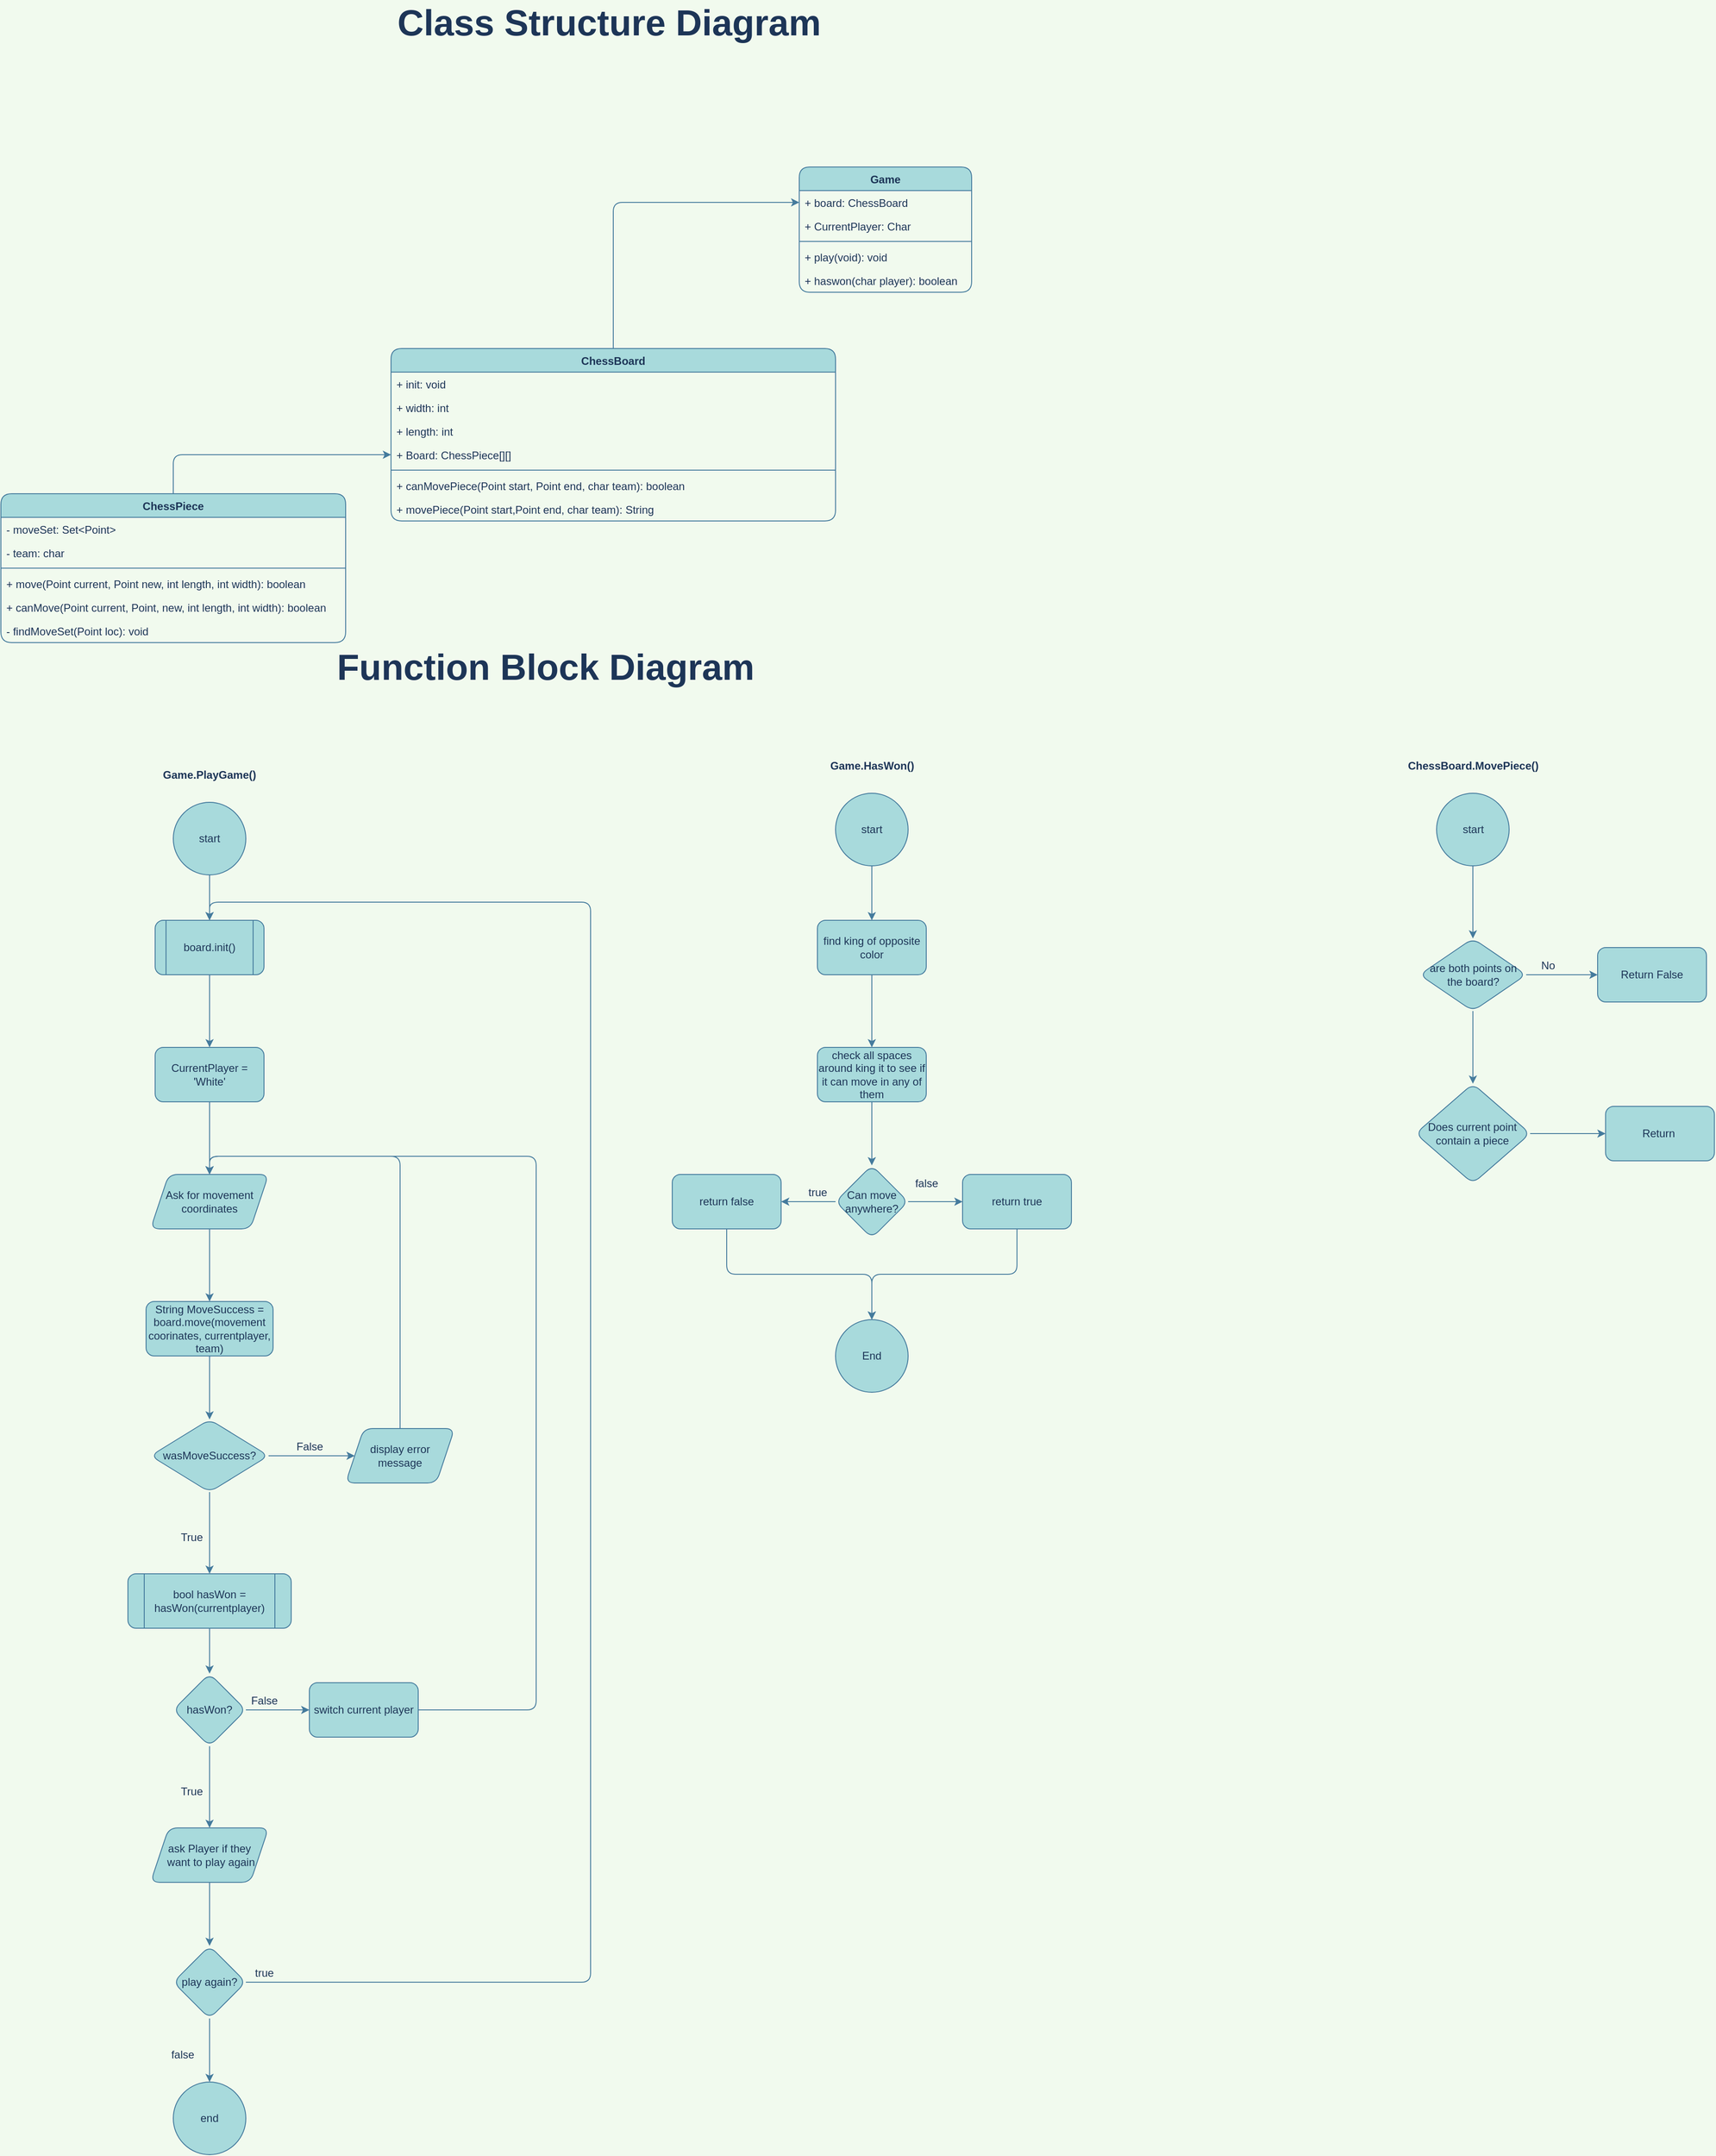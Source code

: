 <mxfile version="14.0.1" type="device"><diagram id="0yg-LDssdBnAqDYPHgwQ" name="Page-1"><mxGraphModel dx="1632" dy="1575" grid="1" gridSize="10" guides="1" tooltips="1" connect="1" arrows="1" fold="1" page="1" pageScale="1" pageWidth="850" pageHeight="1100" background="#F1FAEE" math="0" shadow="0"><root><mxCell id="0"/><mxCell id="1" parent="0"/><mxCell id="N5NyZU52pwDnCuKUWmXd-17" style="edgeStyle=orthogonalEdgeStyle;orthogonalLoop=1;jettySize=auto;html=1;exitX=0.5;exitY=0;exitDx=0;exitDy=0;entryX=0;entryY=0.5;entryDx=0;entryDy=0;strokeColor=#457B9D;fontColor=#1D3557;labelBackgroundColor=#F1FAEE;" parent="1" source="N5NyZU52pwDnCuKUWmXd-1" target="N5NyZU52pwDnCuKUWmXd-14" edge="1"><mxGeometry relative="1" as="geometry"/></mxCell><mxCell id="N5NyZU52pwDnCuKUWmXd-1" value="ChessBoard" style="swimlane;fontStyle=1;align=center;verticalAlign=top;childLayout=stackLayout;horizontal=1;startSize=26;horizontalStack=0;resizeParent=1;resizeParentMax=0;resizeLast=0;collapsible=1;marginBottom=0;fillColor=#A8DADC;strokeColor=#457B9D;fontColor=#1D3557;rounded=1;" parent="1" vertex="1"><mxGeometry x="200" y="80" width="490" height="190" as="geometry"><mxRectangle x="200" y="80" width="110" height="26" as="alternateBounds"/></mxGeometry></mxCell><mxCell id="N5NyZU52pwDnCuKUWmXd-20" value="+ init: void" style="text;strokeColor=none;fillColor=none;align=left;verticalAlign=top;spacingLeft=4;spacingRight=4;overflow=hidden;rotatable=0;points=[[0,0.5],[1,0.5]];portConstraint=eastwest;fontColor=#1D3557;rounded=1;" parent="N5NyZU52pwDnCuKUWmXd-1" vertex="1"><mxGeometry y="26" width="490" height="26" as="geometry"/></mxCell><mxCell id="N5NyZU52pwDnCuKUWmXd-95" value="+ width: int" style="text;strokeColor=none;fillColor=none;align=left;verticalAlign=top;spacingLeft=4;spacingRight=4;overflow=hidden;rotatable=0;points=[[0,0.5],[1,0.5]];portConstraint=eastwest;fontColor=#1D3557;rounded=1;" parent="N5NyZU52pwDnCuKUWmXd-1" vertex="1"><mxGeometry y="52" width="490" height="26" as="geometry"/></mxCell><mxCell id="N5NyZU52pwDnCuKUWmXd-94" value="+ length: int" style="text;strokeColor=none;fillColor=none;align=left;verticalAlign=top;spacingLeft=4;spacingRight=4;overflow=hidden;rotatable=0;points=[[0,0.5],[1,0.5]];portConstraint=eastwest;fontColor=#1D3557;rounded=1;" parent="N5NyZU52pwDnCuKUWmXd-1" vertex="1"><mxGeometry y="78" width="490" height="26" as="geometry"/></mxCell><mxCell id="N5NyZU52pwDnCuKUWmXd-2" value="+ Board: ChessPiece[][]" style="text;strokeColor=none;fillColor=none;align=left;verticalAlign=top;spacingLeft=4;spacingRight=4;overflow=hidden;rotatable=0;points=[[0,0.5],[1,0.5]];portConstraint=eastwest;fontColor=#1D3557;rounded=1;" parent="N5NyZU52pwDnCuKUWmXd-1" vertex="1"><mxGeometry y="104" width="490" height="26" as="geometry"/></mxCell><mxCell id="N5NyZU52pwDnCuKUWmXd-3" value="" style="line;strokeWidth=1;fillColor=none;align=left;verticalAlign=middle;spacingTop=-1;spacingLeft=3;spacingRight=3;rotatable=0;labelPosition=right;points=[];portConstraint=eastwest;strokeColor=#457B9D;fontColor=#1D3557;labelBackgroundColor=#F1FAEE;rounded=1;" parent="N5NyZU52pwDnCuKUWmXd-1" vertex="1"><mxGeometry y="130" width="490" height="8" as="geometry"/></mxCell><mxCell id="Oz-8v5HCfCvrD8FFeEX--1" value="+ canMovePiece(Point start, Point end, char team): boolean" style="text;strokeColor=none;fillColor=none;align=left;verticalAlign=top;spacingLeft=4;spacingRight=4;overflow=hidden;rotatable=0;points=[[0,0.5],[1,0.5]];portConstraint=eastwest;fontColor=#1D3557;rounded=1;" vertex="1" parent="N5NyZU52pwDnCuKUWmXd-1"><mxGeometry y="138" width="490" height="26" as="geometry"/></mxCell><mxCell id="N5NyZU52pwDnCuKUWmXd-4" value="+ movePiece(Point start,Point end, char team): String" style="text;strokeColor=none;fillColor=none;align=left;verticalAlign=top;spacingLeft=4;spacingRight=4;overflow=hidden;rotatable=0;points=[[0,0.5],[1,0.5]];portConstraint=eastwest;fontColor=#1D3557;rounded=1;" parent="N5NyZU52pwDnCuKUWmXd-1" vertex="1"><mxGeometry y="164" width="490" height="26" as="geometry"/></mxCell><mxCell id="N5NyZU52pwDnCuKUWmXd-12" style="edgeStyle=orthogonalEdgeStyle;orthogonalLoop=1;jettySize=auto;html=1;exitX=0.5;exitY=0;exitDx=0;exitDy=0;entryX=0;entryY=0.5;entryDx=0;entryDy=0;strokeColor=#457B9D;fontColor=#1D3557;labelBackgroundColor=#F1FAEE;" parent="1" source="N5NyZU52pwDnCuKUWmXd-7" target="N5NyZU52pwDnCuKUWmXd-2" edge="1"><mxGeometry relative="1" as="geometry"/></mxCell><mxCell id="N5NyZU52pwDnCuKUWmXd-7" value="ChessPiece" style="swimlane;fontStyle=1;align=center;verticalAlign=top;childLayout=stackLayout;horizontal=1;startSize=26;horizontalStack=0;resizeParent=1;resizeParentMax=0;resizeLast=0;collapsible=1;marginBottom=0;fillColor=#A8DADC;strokeColor=#457B9D;fontColor=#1D3557;rounded=1;" parent="1" vertex="1"><mxGeometry x="-230" y="240" width="380" height="164" as="geometry"><mxRectangle x="-100" y="240" width="100" height="26" as="alternateBounds"/></mxGeometry></mxCell><mxCell id="N5NyZU52pwDnCuKUWmXd-98" value="- moveSet: Set&lt;Point&gt;" style="text;strokeColor=none;fillColor=none;align=left;verticalAlign=top;spacingLeft=4;spacingRight=4;overflow=hidden;rotatable=0;points=[[0,0.5],[1,0.5]];portConstraint=eastwest;fontColor=#1D3557;rounded=1;" parent="N5NyZU52pwDnCuKUWmXd-7" vertex="1"><mxGeometry y="26" width="380" height="26" as="geometry"/></mxCell><mxCell id="N5NyZU52pwDnCuKUWmXd-8" value="- team: char" style="text;strokeColor=none;fillColor=none;align=left;verticalAlign=top;spacingLeft=4;spacingRight=4;overflow=hidden;rotatable=0;points=[[0,0.5],[1,0.5]];portConstraint=eastwest;fontColor=#1D3557;rounded=1;" parent="N5NyZU52pwDnCuKUWmXd-7" vertex="1"><mxGeometry y="52" width="380" height="26" as="geometry"/></mxCell><mxCell id="N5NyZU52pwDnCuKUWmXd-9" value="" style="line;strokeWidth=1;fillColor=none;align=left;verticalAlign=middle;spacingTop=-1;spacingLeft=3;spacingRight=3;rotatable=0;labelPosition=right;points=[];portConstraint=eastwest;strokeColor=#457B9D;fontColor=#1D3557;labelBackgroundColor=#F1FAEE;rounded=1;" parent="N5NyZU52pwDnCuKUWmXd-7" vertex="1"><mxGeometry y="78" width="380" height="8" as="geometry"/></mxCell><mxCell id="N5NyZU52pwDnCuKUWmXd-10" value="+ move(Point current, Point new, int length, int width): boolean" style="text;strokeColor=none;fillColor=none;align=left;verticalAlign=top;spacingLeft=4;spacingRight=4;overflow=hidden;rotatable=0;points=[[0,0.5],[1,0.5]];portConstraint=eastwest;fontColor=#1D3557;rounded=1;" parent="N5NyZU52pwDnCuKUWmXd-7" vertex="1"><mxGeometry y="86" width="380" height="26" as="geometry"/></mxCell><mxCell id="Oz-8v5HCfCvrD8FFeEX--2" value="+ canMove(Point current, Point, new, int length, int width): boolean" style="text;strokeColor=none;fillColor=none;align=left;verticalAlign=top;spacingLeft=4;spacingRight=4;overflow=hidden;rotatable=0;points=[[0,0.5],[1,0.5]];portConstraint=eastwest;fontColor=#1D3557;rounded=1;" vertex="1" parent="N5NyZU52pwDnCuKUWmXd-7"><mxGeometry y="112" width="380" height="26" as="geometry"/></mxCell><mxCell id="N5NyZU52pwDnCuKUWmXd-99" value="- findMoveSet(Point loc): void" style="text;strokeColor=none;fillColor=none;align=left;verticalAlign=top;spacingLeft=4;spacingRight=4;overflow=hidden;rotatable=0;points=[[0,0.5],[1,0.5]];portConstraint=eastwest;fontColor=#1D3557;rounded=1;" parent="N5NyZU52pwDnCuKUWmXd-7" vertex="1"><mxGeometry y="138" width="380" height="26" as="geometry"/></mxCell><mxCell id="N5NyZU52pwDnCuKUWmXd-13" value="Game" style="swimlane;fontStyle=1;align=center;verticalAlign=top;childLayout=stackLayout;horizontal=1;startSize=26;horizontalStack=0;resizeParent=1;resizeParentMax=0;resizeLast=0;collapsible=1;marginBottom=0;fillColor=#A8DADC;strokeColor=#457B9D;fontColor=#1D3557;rounded=1;" parent="1" vertex="1"><mxGeometry x="650" y="-120" width="190" height="138" as="geometry"><mxRectangle x="650" y="-120" width="70" height="26" as="alternateBounds"/></mxGeometry></mxCell><mxCell id="N5NyZU52pwDnCuKUWmXd-14" value="+ board: ChessBoard" style="text;strokeColor=none;fillColor=none;align=left;verticalAlign=top;spacingLeft=4;spacingRight=4;overflow=hidden;rotatable=0;points=[[0,0.5],[1,0.5]];portConstraint=eastwest;fontColor=#1D3557;rounded=1;" parent="N5NyZU52pwDnCuKUWmXd-13" vertex="1"><mxGeometry y="26" width="190" height="26" as="geometry"/></mxCell><mxCell id="N5NyZU52pwDnCuKUWmXd-18" value="+ CurrentPlayer: Char" style="text;strokeColor=none;fillColor=none;align=left;verticalAlign=top;spacingLeft=4;spacingRight=4;overflow=hidden;rotatable=0;points=[[0,0.5],[1,0.5]];portConstraint=eastwest;fontColor=#1D3557;rounded=1;" parent="N5NyZU52pwDnCuKUWmXd-13" vertex="1"><mxGeometry y="52" width="190" height="26" as="geometry"/></mxCell><mxCell id="N5NyZU52pwDnCuKUWmXd-15" value="" style="line;strokeWidth=1;fillColor=none;align=left;verticalAlign=middle;spacingTop=-1;spacingLeft=3;spacingRight=3;rotatable=0;labelPosition=right;points=[];portConstraint=eastwest;strokeColor=#457B9D;fontColor=#1D3557;labelBackgroundColor=#F1FAEE;rounded=1;" parent="N5NyZU52pwDnCuKUWmXd-13" vertex="1"><mxGeometry y="78" width="190" height="8" as="geometry"/></mxCell><mxCell id="N5NyZU52pwDnCuKUWmXd-16" value="+ play(void): void" style="text;strokeColor=none;fillColor=none;align=left;verticalAlign=top;spacingLeft=4;spacingRight=4;overflow=hidden;rotatable=0;points=[[0,0.5],[1,0.5]];portConstraint=eastwest;fontColor=#1D3557;rounded=1;" parent="N5NyZU52pwDnCuKUWmXd-13" vertex="1"><mxGeometry y="86" width="190" height="26" as="geometry"/></mxCell><mxCell id="N5NyZU52pwDnCuKUWmXd-19" value="+ haswon(char player): boolean " style="text;strokeColor=none;fillColor=none;align=left;verticalAlign=top;spacingLeft=4;spacingRight=4;overflow=hidden;rotatable=0;points=[[0,0.5],[1,0.5]];portConstraint=eastwest;fontColor=#1D3557;rounded=1;" parent="N5NyZU52pwDnCuKUWmXd-13" vertex="1"><mxGeometry y="112" width="190" height="26" as="geometry"/></mxCell><mxCell id="N5NyZU52pwDnCuKUWmXd-21" value="&lt;b&gt;&lt;font style=&quot;font-size: 40px&quot;&gt;Class Structure Diagram&lt;/font&gt;&lt;/b&gt;" style="text;html=1;align=center;verticalAlign=middle;resizable=0;points=[];autosize=1;fontColor=#1D3557;rounded=1;" parent="1" vertex="1"><mxGeometry x="200" y="-295" width="480" height="30" as="geometry"/></mxCell><mxCell id="N5NyZU52pwDnCuKUWmXd-22" value="&lt;font style=&quot;font-size: 40px&quot;&gt;&lt;b&gt;Function Block Diagram&lt;/b&gt;&lt;/font&gt;" style="text;html=1;align=center;verticalAlign=middle;resizable=0;points=[];autosize=1;fontColor=#1D3557;rounded=1;" parent="1" vertex="1"><mxGeometry x="130" y="415" width="480" height="30" as="geometry"/></mxCell><mxCell id="N5NyZU52pwDnCuKUWmXd-23" value="&lt;b&gt;Game.PlayGame()&lt;/b&gt;" style="text;html=1;strokeColor=none;fillColor=none;align=center;verticalAlign=middle;whiteSpace=wrap;fontColor=#1D3557;rounded=1;" parent="1" vertex="1"><mxGeometry x="-35" y="540" width="70" height="20" as="geometry"/></mxCell><mxCell id="N5NyZU52pwDnCuKUWmXd-27" value="" style="edgeStyle=orthogonalEdgeStyle;orthogonalLoop=1;jettySize=auto;html=1;strokeColor=#457B9D;fillColor=#A8DADC;fontColor=#1D3557;labelBackgroundColor=#F1FAEE;" parent="1" source="N5NyZU52pwDnCuKUWmXd-24" target="N5NyZU52pwDnCuKUWmXd-26" edge="1"><mxGeometry relative="1" as="geometry"/></mxCell><mxCell id="N5NyZU52pwDnCuKUWmXd-24" value="start" style="ellipse;whiteSpace=wrap;html=1;aspect=fixed;fillColor=#A8DADC;strokeColor=#457B9D;fontColor=#1D3557;rounded=1;" parent="1" vertex="1"><mxGeometry x="-40" y="580" width="80" height="80" as="geometry"/></mxCell><mxCell id="N5NyZU52pwDnCuKUWmXd-29" value="" style="edgeStyle=orthogonalEdgeStyle;orthogonalLoop=1;jettySize=auto;html=1;strokeColor=#457B9D;fillColor=#A8DADC;fontColor=#1D3557;labelBackgroundColor=#F1FAEE;" parent="1" source="N5NyZU52pwDnCuKUWmXd-26" target="N5NyZU52pwDnCuKUWmXd-28" edge="1"><mxGeometry relative="1" as="geometry"/></mxCell><mxCell id="N5NyZU52pwDnCuKUWmXd-26" value="board.init()" style="shape=process;whiteSpace=wrap;html=1;backgroundOutline=1;strokeColor=#457B9D;fillColor=#A8DADC;fontColor=#1D3557;rounded=1;" parent="1" vertex="1"><mxGeometry x="-60" y="710" width="120" height="60" as="geometry"/></mxCell><mxCell id="N5NyZU52pwDnCuKUWmXd-32" value="" style="edgeStyle=orthogonalEdgeStyle;orthogonalLoop=1;jettySize=auto;html=1;strokeColor=#457B9D;fillColor=#A8DADC;fontColor=#1D3557;labelBackgroundColor=#F1FAEE;" parent="1" source="N5NyZU52pwDnCuKUWmXd-28" target="N5NyZU52pwDnCuKUWmXd-31" edge="1"><mxGeometry relative="1" as="geometry"/></mxCell><mxCell id="N5NyZU52pwDnCuKUWmXd-28" value="CurrentPlayer = 'White'" style="whiteSpace=wrap;html=1;fontColor=#1D3557;strokeColor=#457B9D;fillColor=#A8DADC;rounded=1;" parent="1" vertex="1"><mxGeometry x="-60" y="850" width="120" height="60" as="geometry"/></mxCell><mxCell id="N5NyZU52pwDnCuKUWmXd-38" value="" style="edgeStyle=orthogonalEdgeStyle;orthogonalLoop=1;jettySize=auto;html=1;strokeColor=#457B9D;fillColor=#A8DADC;fontColor=#1D3557;labelBackgroundColor=#F1FAEE;" parent="1" source="N5NyZU52pwDnCuKUWmXd-31" target="N5NyZU52pwDnCuKUWmXd-37" edge="1"><mxGeometry relative="1" as="geometry"/></mxCell><mxCell id="N5NyZU52pwDnCuKUWmXd-31" value="Ask for movement coordinates" style="shape=parallelogram;perimeter=parallelogramPerimeter;whiteSpace=wrap;html=1;fixedSize=1;fontColor=#1D3557;strokeColor=#457B9D;fillColor=#A8DADC;rounded=1;" parent="1" vertex="1"><mxGeometry x="-65" y="990" width="130" height="60" as="geometry"/></mxCell><mxCell id="N5NyZU52pwDnCuKUWmXd-40" value="" style="edgeStyle=orthogonalEdgeStyle;orthogonalLoop=1;jettySize=auto;html=1;strokeColor=#457B9D;fillColor=#A8DADC;fontColor=#1D3557;labelBackgroundColor=#F1FAEE;" parent="1" source="N5NyZU52pwDnCuKUWmXd-37" target="N5NyZU52pwDnCuKUWmXd-39" edge="1"><mxGeometry relative="1" as="geometry"/></mxCell><mxCell id="N5NyZU52pwDnCuKUWmXd-37" value="String MoveSuccess = board.move(movement coorinates, currentplayer, team)" style="whiteSpace=wrap;html=1;fontColor=#1D3557;strokeColor=#457B9D;fillColor=#A8DADC;rounded=1;" parent="1" vertex="1"><mxGeometry x="-70" y="1130" width="140" height="60" as="geometry"/></mxCell><mxCell id="N5NyZU52pwDnCuKUWmXd-48" value="" style="edgeStyle=orthogonalEdgeStyle;orthogonalLoop=1;jettySize=auto;html=1;strokeColor=#457B9D;fillColor=#A8DADC;fontColor=#1D3557;labelBackgroundColor=#F1FAEE;" parent="1" source="N5NyZU52pwDnCuKUWmXd-39" target="N5NyZU52pwDnCuKUWmXd-47" edge="1"><mxGeometry relative="1" as="geometry"/></mxCell><mxCell id="N5NyZU52pwDnCuKUWmXd-55" value="" style="edgeStyle=orthogonalEdgeStyle;orthogonalLoop=1;jettySize=auto;html=1;strokeColor=#457B9D;fillColor=#A8DADC;fontColor=#1D3557;labelBackgroundColor=#F1FAEE;" parent="1" source="N5NyZU52pwDnCuKUWmXd-39" target="N5NyZU52pwDnCuKUWmXd-54" edge="1"><mxGeometry relative="1" as="geometry"/></mxCell><mxCell id="N5NyZU52pwDnCuKUWmXd-39" value="wasMoveSuccess?" style="rhombus;whiteSpace=wrap;html=1;fontColor=#1D3557;strokeColor=#457B9D;fillColor=#A8DADC;rounded=1;" parent="1" vertex="1"><mxGeometry x="-65" y="1260" width="130" height="80" as="geometry"/></mxCell><mxCell id="N5NyZU52pwDnCuKUWmXd-44" value="True" style="text;html=1;align=center;verticalAlign=middle;resizable=0;points=[];autosize=1;fontColor=#1D3557;rounded=1;" parent="1" vertex="1"><mxGeometry x="-40" y="1380" width="40" height="20" as="geometry"/></mxCell><mxCell id="N5NyZU52pwDnCuKUWmXd-50" value="" style="edgeStyle=orthogonalEdgeStyle;orthogonalLoop=1;jettySize=auto;html=1;strokeColor=#457B9D;fillColor=#A8DADC;fontColor=#1D3557;labelBackgroundColor=#F1FAEE;" parent="1" source="N5NyZU52pwDnCuKUWmXd-47" target="N5NyZU52pwDnCuKUWmXd-49" edge="1"><mxGeometry relative="1" as="geometry"/></mxCell><mxCell id="N5NyZU52pwDnCuKUWmXd-47" value="bool hasWon = hasWon(currentplayer)" style="shape=process;whiteSpace=wrap;html=1;backgroundOutline=1;fontColor=#1D3557;strokeColor=#457B9D;fillColor=#A8DADC;rounded=1;" parent="1" vertex="1"><mxGeometry x="-90" y="1430" width="180" height="60" as="geometry"/></mxCell><mxCell id="N5NyZU52pwDnCuKUWmXd-59" value="" style="edgeStyle=orthogonalEdgeStyle;orthogonalLoop=1;jettySize=auto;html=1;strokeColor=#457B9D;fillColor=#A8DADC;fontColor=#1D3557;labelBackgroundColor=#F1FAEE;" parent="1" source="N5NyZU52pwDnCuKUWmXd-49" target="N5NyZU52pwDnCuKUWmXd-58" edge="1"><mxGeometry relative="1" as="geometry"/></mxCell><mxCell id="N5NyZU52pwDnCuKUWmXd-66" value="" style="edgeStyle=orthogonalEdgeStyle;orthogonalLoop=1;jettySize=auto;html=1;strokeColor=#457B9D;fillColor=#A8DADC;fontColor=#1D3557;labelBackgroundColor=#F1FAEE;" parent="1" source="N5NyZU52pwDnCuKUWmXd-49" target="N5NyZU52pwDnCuKUWmXd-65" edge="1"><mxGeometry relative="1" as="geometry"/></mxCell><mxCell id="N5NyZU52pwDnCuKUWmXd-49" value="hasWon?" style="rhombus;whiteSpace=wrap;html=1;fontColor=#1D3557;strokeColor=#457B9D;fillColor=#A8DADC;rounded=1;" parent="1" vertex="1"><mxGeometry x="-40" y="1540" width="80" height="80" as="geometry"/></mxCell><mxCell id="N5NyZU52pwDnCuKUWmXd-53" value="False" style="text;html=1;align=center;verticalAlign=middle;resizable=0;points=[];autosize=1;fontColor=#1D3557;rounded=1;" parent="1" vertex="1"><mxGeometry x="90" y="1280" width="40" height="20" as="geometry"/></mxCell><mxCell id="N5NyZU52pwDnCuKUWmXd-57" style="edgeStyle=orthogonalEdgeStyle;orthogonalLoop=1;jettySize=auto;html=1;exitX=0.5;exitY=0;exitDx=0;exitDy=0;entryX=0.5;entryY=0;entryDx=0;entryDy=0;strokeColor=#457B9D;fillColor=#A8DADC;fontColor=#1D3557;labelBackgroundColor=#F1FAEE;" parent="1" source="N5NyZU52pwDnCuKUWmXd-54" target="N5NyZU52pwDnCuKUWmXd-31" edge="1"><mxGeometry relative="1" as="geometry"/></mxCell><mxCell id="N5NyZU52pwDnCuKUWmXd-54" value="display error message" style="shape=parallelogram;perimeter=parallelogramPerimeter;whiteSpace=wrap;html=1;fixedSize=1;fontColor=#1D3557;strokeColor=#457B9D;fillColor=#A8DADC;rounded=1;" parent="1" vertex="1"><mxGeometry x="150" y="1270" width="120" height="60" as="geometry"/></mxCell><mxCell id="N5NyZU52pwDnCuKUWmXd-61" style="edgeStyle=orthogonalEdgeStyle;orthogonalLoop=1;jettySize=auto;html=1;exitX=1;exitY=0.5;exitDx=0;exitDy=0;entryX=0.5;entryY=0;entryDx=0;entryDy=0;strokeColor=#457B9D;fillColor=#A8DADC;fontColor=#1D3557;labelBackgroundColor=#F1FAEE;" parent="1" source="N5NyZU52pwDnCuKUWmXd-58" target="N5NyZU52pwDnCuKUWmXd-31" edge="1"><mxGeometry relative="1" as="geometry"><Array as="points"><mxPoint x="360" y="1580"/><mxPoint x="360" y="970"/><mxPoint y="970"/></Array></mxGeometry></mxCell><mxCell id="N5NyZU52pwDnCuKUWmXd-58" value="switch current player" style="whiteSpace=wrap;html=1;fontColor=#1D3557;strokeColor=#457B9D;fillColor=#A8DADC;rounded=1;" parent="1" vertex="1"><mxGeometry x="110" y="1550" width="120" height="60" as="geometry"/></mxCell><mxCell id="N5NyZU52pwDnCuKUWmXd-60" value="False" style="text;html=1;align=center;verticalAlign=middle;resizable=0;points=[];autosize=1;fontColor=#1D3557;rounded=1;" parent="1" vertex="1"><mxGeometry x="40" y="1560" width="40" height="20" as="geometry"/></mxCell><mxCell id="N5NyZU52pwDnCuKUWmXd-64" value="True" style="text;html=1;align=center;verticalAlign=middle;resizable=0;points=[];autosize=1;fontColor=#1D3557;rounded=1;" parent="1" vertex="1"><mxGeometry x="-40" y="1660" width="40" height="20" as="geometry"/></mxCell><mxCell id="N5NyZU52pwDnCuKUWmXd-68" value="" style="edgeStyle=orthogonalEdgeStyle;orthogonalLoop=1;jettySize=auto;html=1;strokeColor=#457B9D;fillColor=#A8DADC;fontColor=#1D3557;labelBackgroundColor=#F1FAEE;" parent="1" source="N5NyZU52pwDnCuKUWmXd-65" target="N5NyZU52pwDnCuKUWmXd-67" edge="1"><mxGeometry relative="1" as="geometry"/></mxCell><mxCell id="N5NyZU52pwDnCuKUWmXd-65" value="ask Player if they&lt;br&gt;&amp;nbsp;want to play again" style="shape=parallelogram;perimeter=parallelogramPerimeter;whiteSpace=wrap;html=1;fixedSize=1;fontColor=#1D3557;strokeColor=#457B9D;fillColor=#A8DADC;rounded=1;" parent="1" vertex="1"><mxGeometry x="-65" y="1710" width="130" height="60" as="geometry"/></mxCell><mxCell id="N5NyZU52pwDnCuKUWmXd-70" style="edgeStyle=orthogonalEdgeStyle;orthogonalLoop=1;jettySize=auto;html=1;entryX=0.5;entryY=0;entryDx=0;entryDy=0;strokeColor=#457B9D;fillColor=#A8DADC;fontColor=#1D3557;labelBackgroundColor=#F1FAEE;" parent="1" source="N5NyZU52pwDnCuKUWmXd-67" target="N5NyZU52pwDnCuKUWmXd-26" edge="1"><mxGeometry relative="1" as="geometry"><Array as="points"><mxPoint x="420" y="1880"/><mxPoint x="420" y="690"/><mxPoint y="690"/></Array></mxGeometry></mxCell><mxCell id="N5NyZU52pwDnCuKUWmXd-73" value="" style="edgeStyle=orthogonalEdgeStyle;orthogonalLoop=1;jettySize=auto;html=1;strokeColor=#457B9D;fillColor=#A8DADC;fontColor=#1D3557;labelBackgroundColor=#F1FAEE;" parent="1" source="N5NyZU52pwDnCuKUWmXd-67" target="N5NyZU52pwDnCuKUWmXd-72" edge="1"><mxGeometry relative="1" as="geometry"/></mxCell><mxCell id="N5NyZU52pwDnCuKUWmXd-67" value="play again?" style="rhombus;whiteSpace=wrap;html=1;fontColor=#1D3557;strokeColor=#457B9D;fillColor=#A8DADC;rounded=1;" parent="1" vertex="1"><mxGeometry x="-40" y="1840" width="80" height="80" as="geometry"/></mxCell><mxCell id="N5NyZU52pwDnCuKUWmXd-71" value="true" style="text;html=1;align=center;verticalAlign=middle;resizable=0;points=[];autosize=1;fontColor=#1D3557;rounded=1;" parent="1" vertex="1"><mxGeometry x="40" y="1860" width="40" height="20" as="geometry"/></mxCell><mxCell id="N5NyZU52pwDnCuKUWmXd-72" value="end" style="ellipse;whiteSpace=wrap;html=1;aspect=fixed;strokeColor=#457B9D;fillColor=#A8DADC;fontColor=#1D3557;rounded=1;" parent="1" vertex="1"><mxGeometry x="-40" y="1990" width="80" height="80" as="geometry"/></mxCell><mxCell id="N5NyZU52pwDnCuKUWmXd-74" value="false" style="text;html=1;align=center;verticalAlign=middle;resizable=0;points=[];autosize=1;fontColor=#1D3557;rounded=1;" parent="1" vertex="1"><mxGeometry x="-50" y="1950" width="40" height="20" as="geometry"/></mxCell><mxCell id="N5NyZU52pwDnCuKUWmXd-75" value="&lt;b&gt;Game.HasWon()&lt;br&gt;&lt;/b&gt;" style="text;html=1;strokeColor=none;fillColor=none;align=center;verticalAlign=middle;whiteSpace=wrap;fontColor=#1D3557;rounded=1;" parent="1" vertex="1"><mxGeometry x="687.5" y="530" width="85" height="20" as="geometry"/></mxCell><mxCell id="N5NyZU52pwDnCuKUWmXd-78" value="" style="edgeStyle=orthogonalEdgeStyle;orthogonalLoop=1;jettySize=auto;html=1;strokeColor=#457B9D;fillColor=#A8DADC;fontColor=#1D3557;labelBackgroundColor=#F1FAEE;" parent="1" source="N5NyZU52pwDnCuKUWmXd-76" target="N5NyZU52pwDnCuKUWmXd-77" edge="1"><mxGeometry relative="1" as="geometry"/></mxCell><mxCell id="N5NyZU52pwDnCuKUWmXd-76" value="start" style="ellipse;whiteSpace=wrap;html=1;aspect=fixed;fillColor=#A8DADC;strokeColor=#457B9D;fontColor=#1D3557;rounded=1;" parent="1" vertex="1"><mxGeometry x="690" y="570" width="80" height="80" as="geometry"/></mxCell><mxCell id="N5NyZU52pwDnCuKUWmXd-80" value="" style="edgeStyle=orthogonalEdgeStyle;orthogonalLoop=1;jettySize=auto;html=1;strokeColor=#457B9D;fillColor=#A8DADC;fontColor=#1D3557;labelBackgroundColor=#F1FAEE;" parent="1" source="N5NyZU52pwDnCuKUWmXd-77" target="N5NyZU52pwDnCuKUWmXd-79" edge="1"><mxGeometry relative="1" as="geometry"/></mxCell><mxCell id="N5NyZU52pwDnCuKUWmXd-77" value="find king of opposite color" style="whiteSpace=wrap;html=1;fontColor=#1D3557;strokeColor=#457B9D;fillColor=#A8DADC;rounded=1;" parent="1" vertex="1"><mxGeometry x="670" y="710" width="120" height="60" as="geometry"/></mxCell><mxCell id="N5NyZU52pwDnCuKUWmXd-84" value="" style="edgeStyle=orthogonalEdgeStyle;orthogonalLoop=1;jettySize=auto;html=1;strokeColor=#457B9D;fillColor=#A8DADC;fontColor=#1D3557;labelBackgroundColor=#F1FAEE;" parent="1" source="N5NyZU52pwDnCuKUWmXd-79" target="N5NyZU52pwDnCuKUWmXd-83" edge="1"><mxGeometry relative="1" as="geometry"/></mxCell><mxCell id="N5NyZU52pwDnCuKUWmXd-79" value="check all spaces around king it to see if it can move in any of them" style="whiteSpace=wrap;html=1;fontColor=#1D3557;strokeColor=#457B9D;fillColor=#A8DADC;rounded=1;" parent="1" vertex="1"><mxGeometry x="670" y="850" width="120" height="60" as="geometry"/></mxCell><mxCell id="N5NyZU52pwDnCuKUWmXd-86" value="" style="edgeStyle=orthogonalEdgeStyle;orthogonalLoop=1;jettySize=auto;html=1;strokeColor=#457B9D;fillColor=#A8DADC;fontColor=#1D3557;labelBackgroundColor=#F1FAEE;" parent="1" source="N5NyZU52pwDnCuKUWmXd-83" target="N5NyZU52pwDnCuKUWmXd-85" edge="1"><mxGeometry relative="1" as="geometry"/></mxCell><mxCell id="N5NyZU52pwDnCuKUWmXd-88" value="" style="edgeStyle=orthogonalEdgeStyle;orthogonalLoop=1;jettySize=auto;html=1;strokeColor=#457B9D;fillColor=#A8DADC;fontColor=#1D3557;labelBackgroundColor=#F1FAEE;" parent="1" source="N5NyZU52pwDnCuKUWmXd-83" target="N5NyZU52pwDnCuKUWmXd-87" edge="1"><mxGeometry relative="1" as="geometry"/></mxCell><mxCell id="N5NyZU52pwDnCuKUWmXd-83" value="Can move anywhere?" style="rhombus;whiteSpace=wrap;html=1;fontColor=#1D3557;strokeColor=#457B9D;fillColor=#A8DADC;rounded=1;" parent="1" vertex="1"><mxGeometry x="690" y="980" width="80" height="80" as="geometry"/></mxCell><mxCell id="Oz-8v5HCfCvrD8FFeEX--8" style="edgeStyle=orthogonalEdgeStyle;curved=0;rounded=1;sketch=0;orthogonalLoop=1;jettySize=auto;html=1;entryX=0.5;entryY=0;entryDx=0;entryDy=0;strokeColor=#457B9D;fillColor=#A8DADC;fontColor=#1D3557;" edge="1" parent="1" source="N5NyZU52pwDnCuKUWmXd-85" target="Oz-8v5HCfCvrD8FFeEX--7"><mxGeometry relative="1" as="geometry"><Array as="points"><mxPoint x="570" y="1100"/><mxPoint x="730" y="1100"/></Array></mxGeometry></mxCell><mxCell id="N5NyZU52pwDnCuKUWmXd-85" value="return false" style="whiteSpace=wrap;html=1;fontColor=#1D3557;strokeColor=#457B9D;fillColor=#A8DADC;rounded=1;" parent="1" vertex="1"><mxGeometry x="510" y="990" width="120" height="60" as="geometry"/></mxCell><mxCell id="Oz-8v5HCfCvrD8FFeEX--9" style="edgeStyle=orthogonalEdgeStyle;curved=0;rounded=1;sketch=0;orthogonalLoop=1;jettySize=auto;html=1;entryX=0.5;entryY=0;entryDx=0;entryDy=0;strokeColor=#457B9D;fillColor=#A8DADC;fontColor=#1D3557;" edge="1" parent="1" source="N5NyZU52pwDnCuKUWmXd-87" target="Oz-8v5HCfCvrD8FFeEX--7"><mxGeometry relative="1" as="geometry"><Array as="points"><mxPoint x="890" y="1100"/><mxPoint x="730" y="1100"/></Array></mxGeometry></mxCell><mxCell id="N5NyZU52pwDnCuKUWmXd-87" value="return true" style="whiteSpace=wrap;html=1;fontColor=#1D3557;strokeColor=#457B9D;fillColor=#A8DADC;rounded=1;" parent="1" vertex="1"><mxGeometry x="830" y="990" width="120" height="60" as="geometry"/></mxCell><mxCell id="N5NyZU52pwDnCuKUWmXd-89" value="true" style="text;html=1;align=center;verticalAlign=middle;resizable=0;points=[];autosize=1;fontColor=#1D3557;rounded=1;" parent="1" vertex="1"><mxGeometry x="650" y="1000" width="40" height="20" as="geometry"/></mxCell><mxCell id="N5NyZU52pwDnCuKUWmXd-90" value="false" style="text;html=1;align=center;verticalAlign=middle;resizable=0;points=[];autosize=1;fontColor=#1D3557;rounded=1;" parent="1" vertex="1"><mxGeometry x="770" y="990" width="40" height="20" as="geometry"/></mxCell><mxCell id="N5NyZU52pwDnCuKUWmXd-91" value="&lt;b&gt;ChessBoard.MovePiece()&lt;br&gt;&lt;/b&gt;" style="text;html=1;strokeColor=none;fillColor=none;align=center;verticalAlign=middle;whiteSpace=wrap;fontColor=#1D3557;rounded=1;" parent="1" vertex="1"><mxGeometry x="1312.5" y="530" width="160" height="20" as="geometry"/></mxCell><mxCell id="N5NyZU52pwDnCuKUWmXd-101" value="" style="edgeStyle=orthogonalEdgeStyle;orthogonalLoop=1;jettySize=auto;html=1;strokeColor=#457B9D;fillColor=#A8DADC;fontColor=#1D3557;labelBackgroundColor=#F1FAEE;" parent="1" source="N5NyZU52pwDnCuKUWmXd-92" target="N5NyZU52pwDnCuKUWmXd-100" edge="1"><mxGeometry relative="1" as="geometry"/></mxCell><mxCell id="N5NyZU52pwDnCuKUWmXd-92" value="start" style="ellipse;whiteSpace=wrap;html=1;aspect=fixed;fillColor=#A8DADC;strokeColor=#457B9D;fontColor=#1D3557;rounded=1;" parent="1" vertex="1"><mxGeometry x="1352.5" y="570" width="80" height="80" as="geometry"/></mxCell><mxCell id="N5NyZU52pwDnCuKUWmXd-109" value="" style="edgeStyle=orthogonalEdgeStyle;orthogonalLoop=1;jettySize=auto;html=1;strokeColor=#457B9D;fillColor=#A8DADC;fontColor=#1D3557;labelBackgroundColor=#F1FAEE;" parent="1" source="N5NyZU52pwDnCuKUWmXd-100" target="N5NyZU52pwDnCuKUWmXd-108" edge="1"><mxGeometry relative="1" as="geometry"/></mxCell><mxCell id="N5NyZU52pwDnCuKUWmXd-111" value="" style="edgeStyle=orthogonalEdgeStyle;orthogonalLoop=1;jettySize=auto;html=1;strokeColor=#457B9D;fillColor=#A8DADC;fontColor=#1D3557;labelBackgroundColor=#F1FAEE;" parent="1" source="N5NyZU52pwDnCuKUWmXd-100" target="N5NyZU52pwDnCuKUWmXd-110" edge="1"><mxGeometry relative="1" as="geometry"/></mxCell><mxCell id="N5NyZU52pwDnCuKUWmXd-100" value="are both points on the board?" style="rhombus;whiteSpace=wrap;html=1;fontColor=#1D3557;strokeColor=#457B9D;fillColor=#A8DADC;rounded=1;" parent="1" vertex="1"><mxGeometry x="1333.75" y="730" width="117.5" height="80" as="geometry"/></mxCell><mxCell id="N5NyZU52pwDnCuKUWmXd-106" value="No" style="text;html=1;align=center;verticalAlign=middle;resizable=0;points=[];autosize=1;fontColor=#1D3557;rounded=1;" parent="1" vertex="1"><mxGeometry x="1460" y="750" width="30" height="20" as="geometry"/></mxCell><mxCell id="N5NyZU52pwDnCuKUWmXd-108" value="Return False" style="whiteSpace=wrap;html=1;fontColor=#1D3557;strokeColor=#457B9D;fillColor=#A8DADC;rounded=1;" parent="1" vertex="1"><mxGeometry x="1530" y="740" width="120" height="60" as="geometry"/></mxCell><mxCell id="N5NyZU52pwDnCuKUWmXd-113" value="" style="edgeStyle=orthogonalEdgeStyle;orthogonalLoop=1;jettySize=auto;html=1;strokeColor=#457B9D;fillColor=#A8DADC;fontColor=#1D3557;labelBackgroundColor=#F1FAEE;" parent="1" source="N5NyZU52pwDnCuKUWmXd-110" target="N5NyZU52pwDnCuKUWmXd-112" edge="1"><mxGeometry relative="1" as="geometry"/></mxCell><mxCell id="N5NyZU52pwDnCuKUWmXd-110" value="Does current point contain a piece" style="rhombus;whiteSpace=wrap;html=1;fontColor=#1D3557;strokeColor=#457B9D;fillColor=#A8DADC;rounded=1;" parent="1" vertex="1"><mxGeometry x="1329.38" y="890" width="126.25" height="110" as="geometry"/></mxCell><mxCell id="N5NyZU52pwDnCuKUWmXd-112" value="Return&amp;nbsp;" style="whiteSpace=wrap;html=1;fontColor=#1D3557;strokeColor=#457B9D;fillColor=#A8DADC;rounded=1;" parent="1" vertex="1"><mxGeometry x="1538.755" y="915" width="120" height="60" as="geometry"/></mxCell><mxCell id="Oz-8v5HCfCvrD8FFeEX--7" value="End" style="ellipse;whiteSpace=wrap;html=1;aspect=fixed;rounded=1;sketch=0;strokeColor=#457B9D;fillColor=#A8DADC;fontColor=#1D3557;" vertex="1" parent="1"><mxGeometry x="690" y="1150" width="80" height="80" as="geometry"/></mxCell></root></mxGraphModel></diagram></mxfile>